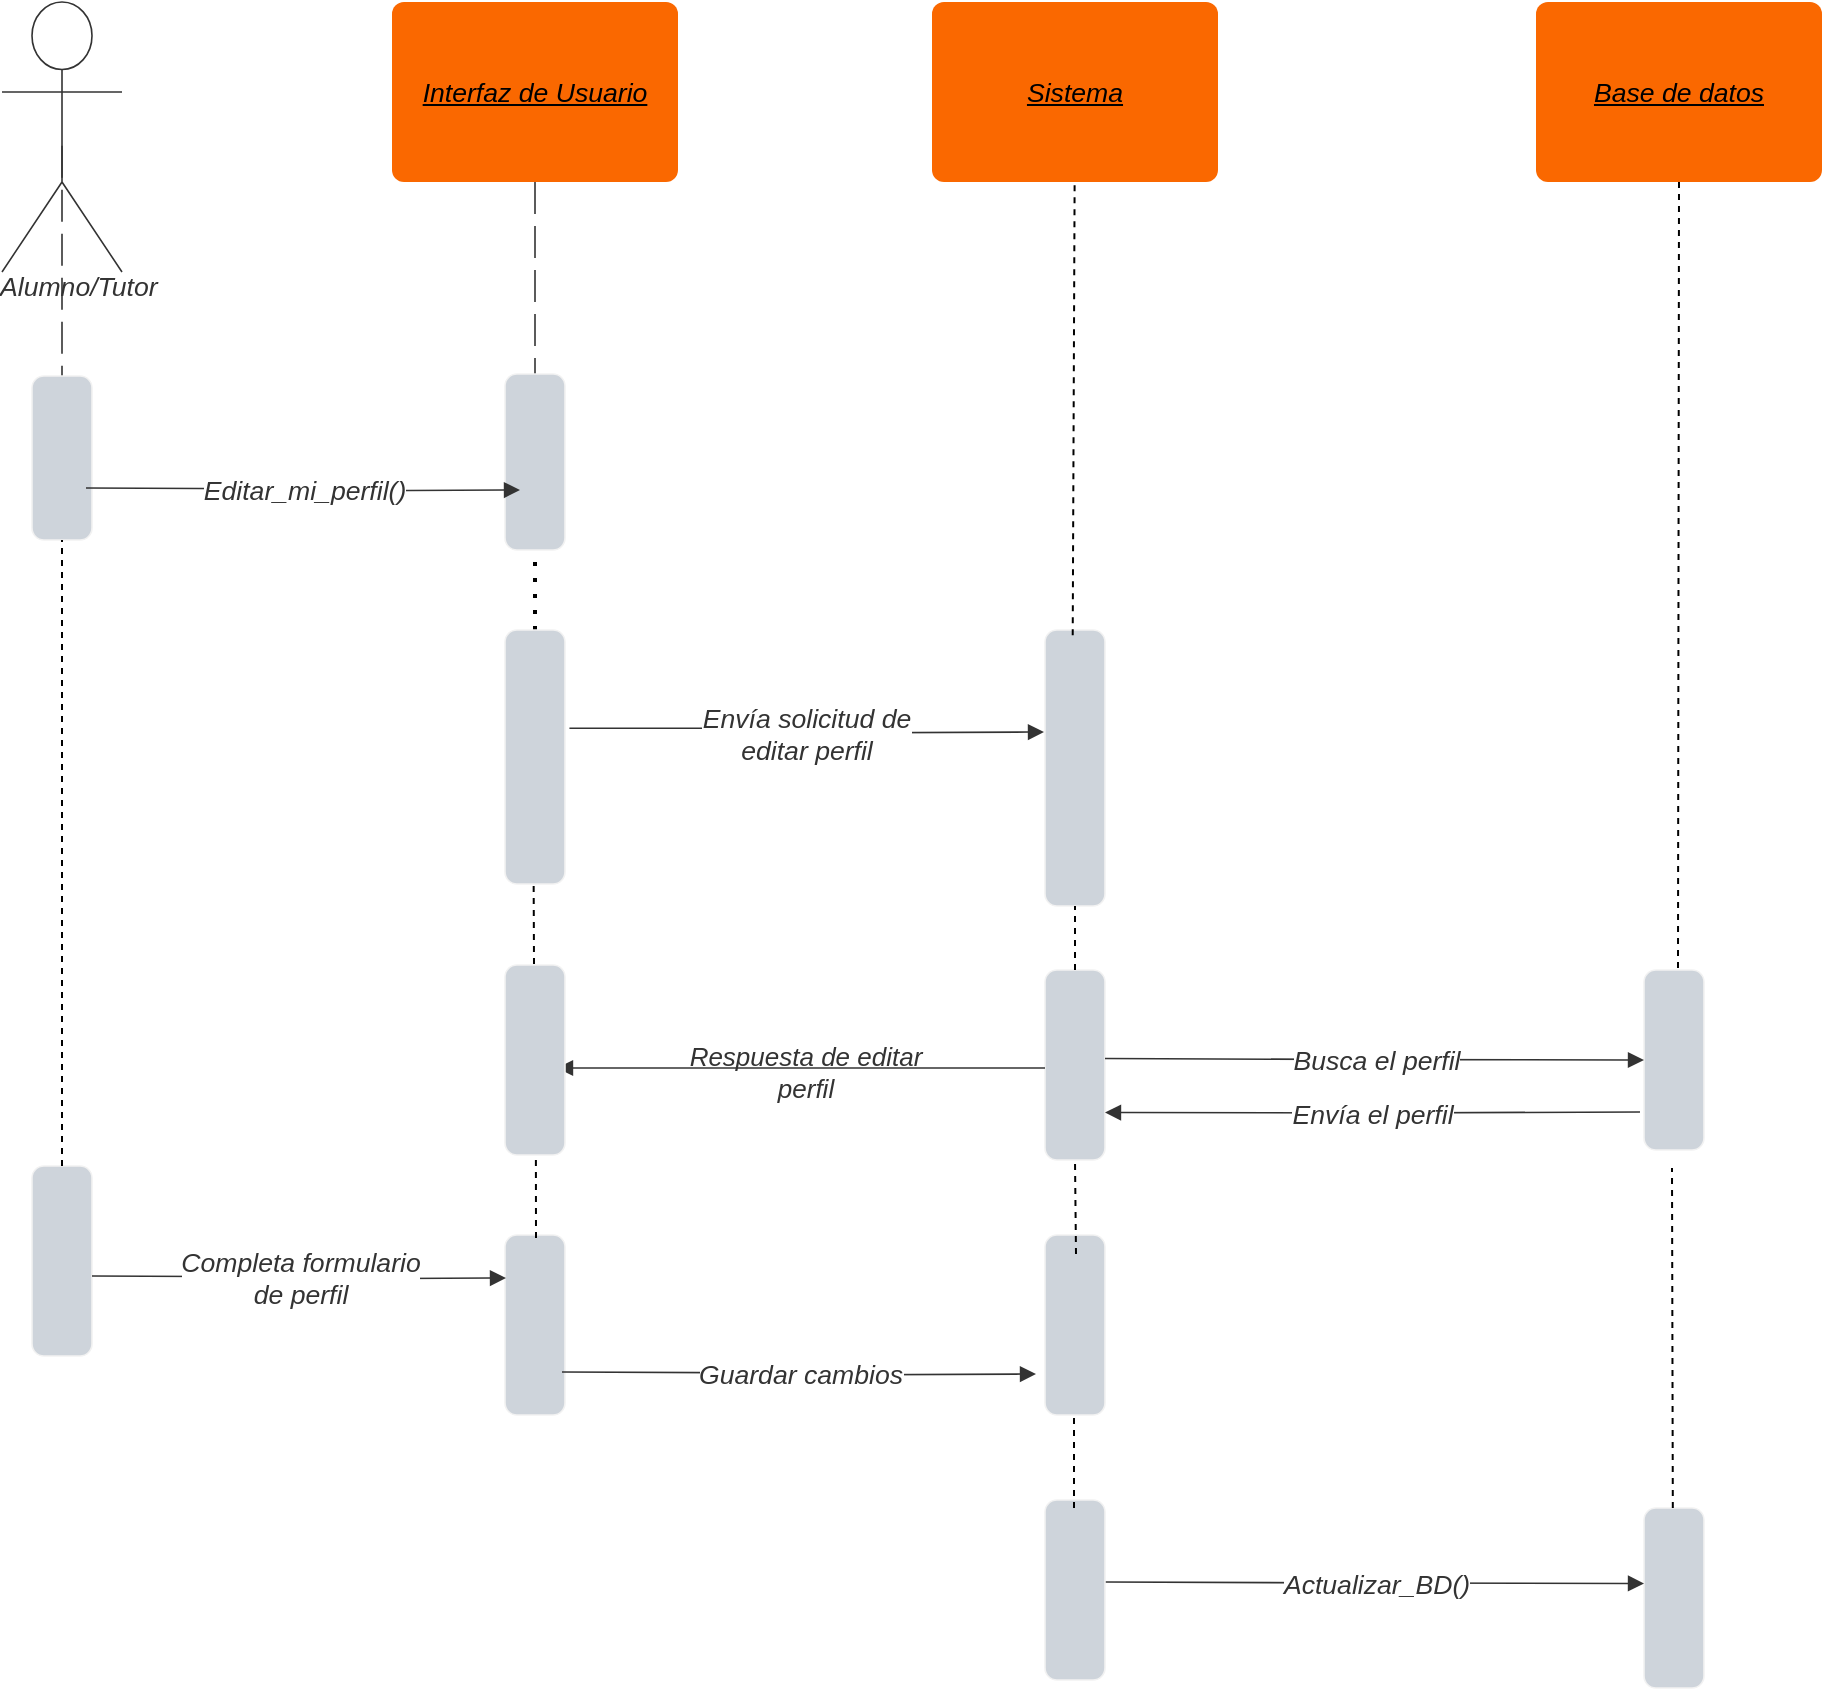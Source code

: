 <mxfile version="22.0.4" type="github">
  <diagram name="Page-1" id="Tl8371pRQ4qdyGzqlH_H">
    <mxGraphModel dx="1300" dy="1148" grid="0" gridSize="10" guides="1" tooltips="1" connect="1" arrows="1" fold="1" page="0" pageScale="1" pageWidth="827" pageHeight="1169" math="0" shadow="0">
      <root>
        <mxCell id="0" />
        <mxCell id="1" parent="0" />
        <mxCell id="PGohspMQ6SeJ0ud94fdg-1" value="Interfaz de Usuario" style="html=1;overflow=block;blockSpacing=1;whiteSpace=wrap;fontSize=13.3;fontColor=#000000;fontStyle=6;align=center;spacing=0;strokeOpacity=0;fillOpacity=100;rounded=1;absoluteArcSize=1;arcSize=12;fillColor=#fa6800;strokeWidth=0.8;strokeColor=#C73500;" vertex="1" parent="1">
          <mxGeometry x="1151" y="258" width="143" height="90" as="geometry" />
        </mxCell>
        <mxCell id="PGohspMQ6SeJ0ud94fdg-2" value="Sistema" style="html=1;overflow=block;blockSpacing=1;whiteSpace=wrap;fontSize=13.3;fontColor=#000000;fontStyle=6;align=center;spacing=0;strokeOpacity=0;fillOpacity=100;rounded=1;absoluteArcSize=1;arcSize=12;fillColor=#fa6800;strokeWidth=0.8;strokeColor=#C73500;" vertex="1" parent="1">
          <mxGeometry x="1421" y="258" width="143" height="90" as="geometry" />
        </mxCell>
        <mxCell id="PGohspMQ6SeJ0ud94fdg-3" value="Alumno/Tutor" style="html=1;overflow=block;blockSpacing=1;shape=umlActor;labelPosition=center;verticalLabelPosition=bottom;verticalAlign=top;whiteSpace=nowrap;fontSize=13.3;fontColor=#333333;fontStyle=2;align=center;spacing=0;strokeColor=#333333;strokeOpacity=100;fillOpacity=100;rounded=1;absoluteArcSize=1;arcSize=12;fillColor=#ffffff;strokeWidth=0.8;lucidId=Yu5MdgyV5tNR;" vertex="1" parent="1">
          <mxGeometry x="956" y="258" width="60" height="135" as="geometry" />
        </mxCell>
        <mxCell id="PGohspMQ6SeJ0ud94fdg-4" value="" style="html=1;jettySize=18;whiteSpace=wrap;fontSize=13;strokeColor=#333333;strokeOpacity=100;strokeWidth=0.8;rounded=1;arcSize=10;edgeStyle=orthogonalEdgeStyle;startArrow=none;endArrow=block;endFill=1;exitX=1.074;exitY=0.387;exitPerimeter=0;lucidId=Yu5M8hheeUyh;exitDx=0;exitDy=0;" edge="1" parent="1" source="PGohspMQ6SeJ0ud94fdg-18">
          <mxGeometry width="100" height="100" relative="1" as="geometry">
            <Array as="points" />
            <mxPoint x="1477" y="623" as="targetPoint" />
          </mxGeometry>
        </mxCell>
        <mxCell id="PGohspMQ6SeJ0ud94fdg-5" value="Envía solicitud de &lt;br&gt;editar perfil" style="text;html=1;resizable=0;labelBackgroundColor=default;align=center;verticalAlign=middle;fontStyle=2;fontColor=#333333;fontSize=13.3;" vertex="1" parent="PGohspMQ6SeJ0ud94fdg-4">
          <mxGeometry relative="1" as="geometry">
            <mxPoint as="offset" />
          </mxGeometry>
        </mxCell>
        <mxCell id="PGohspMQ6SeJ0ud94fdg-6" value="" style="html=1;jettySize=18;whiteSpace=wrap;fontSize=13;fontFamily=helvetica;strokeColor=#333333;strokeOpacity=100;dashed=1;fixDash=1;dashPattern=16 6;strokeWidth=0.8;rounded=0;startArrow=none;endArrow=none;exitX=0.5;exitY=1;exitPerimeter=0;entryX=0.5;entryY=0.432;entryPerimeter=0;lucidId=Yu5M4GIAFP0a;" edge="1" parent="1" source="PGohspMQ6SeJ0ud94fdg-1" target="PGohspMQ6SeJ0ud94fdg-7">
          <mxGeometry width="100" height="100" relative="1" as="geometry">
            <Array as="points" />
            <mxPoint x="1223" y="348" as="sourcePoint" />
            <mxPoint x="1222.5" y="957.92" as="targetPoint" />
          </mxGeometry>
        </mxCell>
        <mxCell id="PGohspMQ6SeJ0ud94fdg-7" value="" style="html=1;overflow=block;blockSpacing=1;whiteSpace=wrap;fontSize=13;spacing=0;strokeColor=#f2f2f2;strokeOpacity=100;fillOpacity=100;rounded=1;absoluteArcSize=1;arcSize=12;fillColor=#ced4db;strokeWidth=0.8;lucidId=Yu5MhR-oMSno;" vertex="1" parent="1">
          <mxGeometry x="1207.5" y="444" width="30" height="88" as="geometry" />
        </mxCell>
        <mxCell id="PGohspMQ6SeJ0ud94fdg-8" value="" style="html=1;jettySize=18;whiteSpace=wrap;fontSize=13;strokeColor=#333333;strokeOpacity=100;dashed=1;fixDash=1;dashPattern=16 6;strokeWidth=0.8;rounded=1;arcSize=10;edgeStyle=orthogonalEdgeStyle;startArrow=none;endArrow=none;exitX=0.5;exitY=0.532;exitPerimeter=0;lucidId=Yu5Migy3NWk_;" edge="1" parent="1" source="PGohspMQ6SeJ0ud94fdg-3" target="PGohspMQ6SeJ0ud94fdg-9">
          <mxGeometry width="100" height="100" relative="1" as="geometry">
            <Array as="points" />
            <mxPoint x="991" y="686" as="targetPoint" />
            <mxPoint x="986" y="358" as="sourcePoint" />
          </mxGeometry>
        </mxCell>
        <mxCell id="PGohspMQ6SeJ0ud94fdg-9" value="" style="html=1;overflow=block;blockSpacing=1;whiteSpace=wrap;fontSize=13;spacing=0;strokeColor=#f2f2f2;strokeOpacity=100;fillOpacity=100;rounded=1;absoluteArcSize=1;arcSize=12;fillColor=#ced4db;strokeWidth=0.8;lucidId=Yu5MhR-oMSno;" vertex="1" parent="1">
          <mxGeometry x="971" y="445" width="30" height="82" as="geometry" />
        </mxCell>
        <mxCell id="PGohspMQ6SeJ0ud94fdg-10" value="" style="points=[[1.013,0.586,0]];html=1;overflow=block;blockSpacing=1;whiteSpace=wrap;fontSize=13;spacing=0;strokeColor=#f2f2f2;strokeOpacity=100;fillOpacity=100;rounded=1;absoluteArcSize=1;arcSize=12;fillColor=#ced4db;strokeWidth=0.8;lucidId=Yu5MsRc69goB;" vertex="1" parent="1">
          <mxGeometry x="1477.5" y="572" width="30" height="138" as="geometry" />
        </mxCell>
        <mxCell id="PGohspMQ6SeJ0ud94fdg-11" value="" style="html=1;jettySize=18;whiteSpace=wrap;fontSize=13;strokeColor=#333333;strokeOpacity=100;strokeWidth=0.8;rounded=1;arcSize=10;edgeStyle=orthogonalEdgeStyle;startArrow=none;endArrow=block;endFill=1;lucidId=Yu5M0A2JVvTe;" edge="1" parent="1">
          <mxGeometry width="100" height="100" relative="1" as="geometry">
            <Array as="points" />
            <mxPoint x="998" y="501" as="sourcePoint" />
            <mxPoint x="1215" y="502" as="targetPoint" />
          </mxGeometry>
        </mxCell>
        <mxCell id="PGohspMQ6SeJ0ud94fdg-12" value="Editar_mi_perfil()" style="text;html=1;resizable=0;labelBackgroundColor=default;align=center;verticalAlign=middle;fontStyle=2;fontColor=#333333;fontSize=13.3;" vertex="1" parent="PGohspMQ6SeJ0ud94fdg-11">
          <mxGeometry relative="1" as="geometry">
            <mxPoint as="offset" />
          </mxGeometry>
        </mxCell>
        <mxCell id="PGohspMQ6SeJ0ud94fdg-14" value="&lt;div style=&quot;text-align: center;&quot;&gt;&lt;font color=&quot;#333333&quot;&gt;&lt;span style=&quot;background-color: rgb(255, 255, 255);&quot;&gt;&lt;i style=&quot;&quot;&gt;&lt;span style=&quot;font-size: 13px;&quot;&gt;Respuesta de editar perfil&lt;/span&gt;&lt;/i&gt;&lt;/span&gt;&lt;/font&gt;&lt;/div&gt;" style="text;whiteSpace=wrap;html=1;" vertex="1" parent="1">
          <mxGeometry x="1293.0" y="770.5" width="128" height="38" as="geometry" />
        </mxCell>
        <mxCell id="PGohspMQ6SeJ0ud94fdg-15" value="" style="html=1;overflow=block;blockSpacing=1;whiteSpace=wrap;fontSize=13;spacing=0;strokeColor=#f2f2f2;strokeOpacity=100;fillOpacity=100;rounded=1;absoluteArcSize=1;arcSize=12;fillColor=#ced4db;strokeWidth=0.8;lucidId=Yu5MydJHa4al;" vertex="1" parent="1">
          <mxGeometry x="1477.5" y="742" width="30" height="95" as="geometry" />
        </mxCell>
        <mxCell id="PGohspMQ6SeJ0ud94fdg-16" value="" style="endArrow=none;dashed=1;html=1;dashPattern=1 3;strokeWidth=2;rounded=0;entryX=0.5;entryY=1;entryDx=0;entryDy=0;exitX=0.5;exitY=0;exitDx=0;exitDy=0;" edge="1" parent="1" source="PGohspMQ6SeJ0ud94fdg-18" target="PGohspMQ6SeJ0ud94fdg-7">
          <mxGeometry width="50" height="50" relative="1" as="geometry">
            <mxPoint x="1197.5" y="745" as="sourcePoint" />
            <mxPoint x="1247.5" y="695" as="targetPoint" />
          </mxGeometry>
        </mxCell>
        <mxCell id="PGohspMQ6SeJ0ud94fdg-17" value="" style="endArrow=none;dashed=1;html=1;rounded=0;exitX=0.5;exitY=0;exitDx=0;exitDy=0;" edge="1" parent="1" source="PGohspMQ6SeJ0ud94fdg-15" target="PGohspMQ6SeJ0ud94fdg-10">
          <mxGeometry width="50" height="50" relative="1" as="geometry">
            <mxPoint x="1445" y="764" as="sourcePoint" />
            <mxPoint x="1495" y="714" as="targetPoint" />
          </mxGeometry>
        </mxCell>
        <mxCell id="PGohspMQ6SeJ0ud94fdg-18" value="" style="html=1;overflow=block;blockSpacing=1;whiteSpace=wrap;fontSize=13;spacing=0;strokeColor=#f2f2f2;strokeOpacity=100;fillOpacity=100;rounded=1;absoluteArcSize=1;arcSize=12;fillColor=#ced4db;strokeWidth=0.8;lucidId=Yu5MhR-oMSno;" vertex="1" parent="1">
          <mxGeometry x="1207.5" y="572" width="30" height="127" as="geometry" />
        </mxCell>
        <mxCell id="PGohspMQ6SeJ0ud94fdg-19" value="" style="endArrow=none;dashed=1;html=1;rounded=0;exitX=0.462;exitY=0.019;exitDx=0;exitDy=0;exitPerimeter=0;" edge="1" parent="1" source="PGohspMQ6SeJ0ud94fdg-10" target="PGohspMQ6SeJ0ud94fdg-2">
          <mxGeometry width="50" height="50" relative="1" as="geometry">
            <mxPoint x="1492.05" y="556" as="sourcePoint" />
            <mxPoint x="1492.05" y="524" as="targetPoint" />
          </mxGeometry>
        </mxCell>
        <mxCell id="PGohspMQ6SeJ0ud94fdg-21" value="Base de datos" style="html=1;overflow=block;blockSpacing=1;whiteSpace=wrap;fontSize=13.3;fontColor=#000000;fontStyle=6;align=center;spacing=0;strokeOpacity=0;fillOpacity=100;rounded=1;absoluteArcSize=1;arcSize=12;fillColor=#fa6800;strokeWidth=0.8;strokeColor=#C73500;" vertex="1" parent="1">
          <mxGeometry x="1723" y="258" width="143" height="90" as="geometry" />
        </mxCell>
        <mxCell id="PGohspMQ6SeJ0ud94fdg-22" value="" style="html=1;overflow=block;blockSpacing=1;whiteSpace=wrap;fontSize=13;spacing=0;strokeColor=#f2f2f2;strokeOpacity=100;fillOpacity=100;rounded=1;absoluteArcSize=1;arcSize=12;fillColor=#ced4db;strokeWidth=0.8;lucidId=Yu5MydJHa4al;" vertex="1" parent="1">
          <mxGeometry x="1777" y="742" width="30" height="90" as="geometry" />
        </mxCell>
        <mxCell id="PGohspMQ6SeJ0ud94fdg-24" value="" style="html=1;overflow=block;blockSpacing=1;whiteSpace=wrap;fontSize=13;spacing=0;strokeColor=#f2f2f2;strokeOpacity=100;fillOpacity=100;rounded=1;absoluteArcSize=1;arcSize=12;fillColor=#ced4db;strokeWidth=0.8;lucidId=Yu5MydJHa4al;" vertex="1" parent="1">
          <mxGeometry x="1477.5" y="874.5" width="30" height="90" as="geometry" />
        </mxCell>
        <mxCell id="PGohspMQ6SeJ0ud94fdg-25" value="" style="html=1;jettySize=18;whiteSpace=wrap;fontSize=13;strokeColor=#333333;strokeOpacity=100;strokeWidth=0.8;rounded=1;arcSize=10;edgeStyle=orthogonalEdgeStyle;startArrow=none;endArrow=block;endFill=1;lucidId=Yu5M0A2JVvTe;entryX=0;entryY=0.5;entryDx=0;entryDy=0;" edge="1" parent="1" target="PGohspMQ6SeJ0ud94fdg-22">
          <mxGeometry width="100" height="100" relative="1" as="geometry">
            <Array as="points" />
            <mxPoint x="1507.5" y="786.25" as="sourcePoint" />
            <mxPoint x="1724.5" y="787.25" as="targetPoint" />
          </mxGeometry>
        </mxCell>
        <mxCell id="PGohspMQ6SeJ0ud94fdg-26" value="Busca el perfil" style="text;html=1;resizable=0;labelBackgroundColor=default;align=center;verticalAlign=middle;fontStyle=2;fontColor=#333333;fontSize=13.3;" vertex="1" parent="PGohspMQ6SeJ0ud94fdg-25">
          <mxGeometry relative="1" as="geometry">
            <mxPoint as="offset" />
          </mxGeometry>
        </mxCell>
        <mxCell id="PGohspMQ6SeJ0ud94fdg-27" value="" style="html=1;jettySize=18;whiteSpace=wrap;fontSize=13;strokeColor=#333333;strokeOpacity=100;strokeWidth=0.8;rounded=1;arcSize=10;edgeStyle=orthogonalEdgeStyle;startArrow=none;endArrow=block;endFill=1;lucidId=Yu5M0A2JVvTe;entryX=1;entryY=0.75;entryDx=0;entryDy=0;" edge="1" parent="1" target="PGohspMQ6SeJ0ud94fdg-15">
          <mxGeometry width="100" height="100" relative="1" as="geometry">
            <Array as="points" />
            <mxPoint x="1775" y="813" as="sourcePoint" />
            <mxPoint x="1791" y="866" as="targetPoint" />
          </mxGeometry>
        </mxCell>
        <mxCell id="PGohspMQ6SeJ0ud94fdg-28" value="Envía el perfil" style="text;html=1;resizable=0;labelBackgroundColor=default;align=center;verticalAlign=middle;fontStyle=2;fontColor=#333333;fontSize=13.3;" vertex="1" parent="PGohspMQ6SeJ0ud94fdg-27">
          <mxGeometry relative="1" as="geometry">
            <mxPoint as="offset" />
          </mxGeometry>
        </mxCell>
        <mxCell id="PGohspMQ6SeJ0ud94fdg-29" value="" style="endArrow=none;dashed=1;html=1;rounded=0;entryX=0.5;entryY=1;entryDx=0;entryDy=0;" edge="1" parent="1" target="PGohspMQ6SeJ0ud94fdg-21">
          <mxGeometry width="50" height="50" relative="1" as="geometry">
            <mxPoint x="1794" y="741" as="sourcePoint" />
            <mxPoint x="1794.26" y="697" as="targetPoint" />
          </mxGeometry>
        </mxCell>
        <mxCell id="PGohspMQ6SeJ0ud94fdg-32" value="" style="html=1;overflow=block;blockSpacing=1;whiteSpace=wrap;fontSize=13;spacing=0;strokeColor=#f2f2f2;strokeOpacity=100;fillOpacity=100;rounded=1;absoluteArcSize=1;arcSize=12;fillColor=#ced4db;strokeWidth=0.8;lucidId=Yu5MydJHa4al;" vertex="1" parent="1">
          <mxGeometry x="1207.5" y="874.5" width="30" height="90" as="geometry" />
        </mxCell>
        <mxCell id="PGohspMQ6SeJ0ud94fdg-33" value="" style="endArrow=none;dashed=1;html=1;rounded=0;" edge="1" parent="1">
          <mxGeometry width="50" height="50" relative="1" as="geometry">
            <mxPoint x="1223" y="876" as="sourcePoint" />
            <mxPoint x="1222.94" y="829" as="targetPoint" />
          </mxGeometry>
        </mxCell>
        <mxCell id="PGohspMQ6SeJ0ud94fdg-34" value="" style="endArrow=none;dashed=1;html=1;rounded=0;entryX=0.5;entryY=1;entryDx=0;entryDy=0;" edge="1" parent="1" target="PGohspMQ6SeJ0ud94fdg-15">
          <mxGeometry width="50" height="50" relative="1" as="geometry">
            <mxPoint x="1493" y="884" as="sourcePoint" />
            <mxPoint x="1492.2" y="877" as="targetPoint" />
          </mxGeometry>
        </mxCell>
        <mxCell id="PGohspMQ6SeJ0ud94fdg-35" value="" style="html=1;overflow=block;blockSpacing=1;whiteSpace=wrap;fontSize=13;spacing=0;strokeColor=#f2f2f2;strokeOpacity=100;fillOpacity=100;rounded=1;absoluteArcSize=1;arcSize=12;fillColor=#ced4db;strokeWidth=0.8;lucidId=Yu5MydJHa4al;" vertex="1" parent="1">
          <mxGeometry x="971" y="840" width="30" height="95" as="geometry" />
        </mxCell>
        <mxCell id="PGohspMQ6SeJ0ud94fdg-36" value="" style="endArrow=none;dashed=1;html=1;rounded=0;exitX=0.5;exitY=0;exitDx=0;exitDy=0;entryX=0.5;entryY=1;entryDx=0;entryDy=0;" edge="1" parent="1" source="PGohspMQ6SeJ0ud94fdg-35" target="PGohspMQ6SeJ0ud94fdg-9">
          <mxGeometry width="50" height="50" relative="1" as="geometry">
            <mxPoint x="933" y="750" as="sourcePoint" />
            <mxPoint x="934" y="523" as="targetPoint" />
          </mxGeometry>
        </mxCell>
        <mxCell id="PGohspMQ6SeJ0ud94fdg-37" value="" style="html=1;jettySize=18;whiteSpace=wrap;fontSize=13;strokeColor=#333333;strokeOpacity=100;strokeWidth=0.8;rounded=1;arcSize=10;edgeStyle=orthogonalEdgeStyle;startArrow=none;endArrow=block;endFill=1;lucidId=Yu5M0A2JVvTe;" edge="1" parent="1">
          <mxGeometry width="100" height="100" relative="1" as="geometry">
            <Array as="points" />
            <mxPoint x="1001" y="895" as="sourcePoint" />
            <mxPoint x="1208" y="896" as="targetPoint" />
          </mxGeometry>
        </mxCell>
        <mxCell id="PGohspMQ6SeJ0ud94fdg-38" value="Completa formulario&lt;br&gt;de perfil" style="text;html=1;resizable=0;labelBackgroundColor=default;align=center;verticalAlign=middle;fontStyle=2;fontColor=#333333;fontSize=13.3;" vertex="1" parent="PGohspMQ6SeJ0ud94fdg-37">
          <mxGeometry relative="1" as="geometry">
            <mxPoint as="offset" />
          </mxGeometry>
        </mxCell>
        <mxCell id="PGohspMQ6SeJ0ud94fdg-41" value="" style="html=1;jettySize=18;whiteSpace=wrap;fontSize=13;fontFamily=helvetica;strokeColor=#333333;strokeOpacity=100;strokeWidth=0.8;rounded=0;startArrow=none;endArrow=block;endFill=1;exitX=0;exitY=0.5;lucidId=Yu5MB3FtIlV_;exitDx=0;exitDy=0;entryX=0.953;entryY=0.628;entryDx=0;entryDy=0;entryPerimeter=0;" edge="1" parent="1">
          <mxGeometry width="100" height="100" relative="1" as="geometry">
            <Array as="points" />
            <mxPoint x="1477.5" y="791" as="sourcePoint" />
            <mxPoint x="1233.5" y="791" as="targetPoint" />
          </mxGeometry>
        </mxCell>
        <mxCell id="PGohspMQ6SeJ0ud94fdg-42" value="" style="html=1;overflow=block;blockSpacing=1;whiteSpace=wrap;fontSize=13;spacing=0;strokeColor=#f2f2f2;strokeOpacity=100;fillOpacity=100;rounded=1;absoluteArcSize=1;arcSize=12;fillColor=#ced4db;strokeWidth=0.8;lucidId=Yu5MydJHa4al;" vertex="1" parent="1">
          <mxGeometry x="1207.5" y="739.5" width="30" height="95" as="geometry" />
        </mxCell>
        <mxCell id="PGohspMQ6SeJ0ud94fdg-43" value="" style="endArrow=none;dashed=1;html=1;rounded=0;" edge="1" parent="1">
          <mxGeometry width="50" height="50" relative="1" as="geometry">
            <mxPoint x="1222" y="739" as="sourcePoint" />
            <mxPoint x="1221.83" y="699" as="targetPoint" />
          </mxGeometry>
        </mxCell>
        <mxCell id="PGohspMQ6SeJ0ud94fdg-44" value="" style="html=1;jettySize=18;whiteSpace=wrap;fontSize=13;strokeColor=#333333;strokeOpacity=100;strokeWidth=0.8;rounded=1;arcSize=10;edgeStyle=orthogonalEdgeStyle;startArrow=none;endArrow=block;endFill=1;lucidId=Yu5M0A2JVvTe;" edge="1" parent="1">
          <mxGeometry width="100" height="100" relative="1" as="geometry">
            <Array as="points" />
            <mxPoint x="1236" y="943" as="sourcePoint" />
            <mxPoint x="1473" y="944" as="targetPoint" />
          </mxGeometry>
        </mxCell>
        <mxCell id="PGohspMQ6SeJ0ud94fdg-45" value="Guardar cambios" style="text;html=1;resizable=0;labelBackgroundColor=default;align=center;verticalAlign=middle;fontStyle=2;fontColor=#333333;fontSize=13.3;" vertex="1" parent="PGohspMQ6SeJ0ud94fdg-44">
          <mxGeometry relative="1" as="geometry">
            <mxPoint as="offset" />
          </mxGeometry>
        </mxCell>
        <mxCell id="PGohspMQ6SeJ0ud94fdg-46" value="" style="html=1;overflow=block;blockSpacing=1;whiteSpace=wrap;fontSize=13;spacing=0;strokeColor=#f2f2f2;strokeOpacity=100;fillOpacity=100;rounded=1;absoluteArcSize=1;arcSize=12;fillColor=#ced4db;strokeWidth=0.8;lucidId=Yu5MydJHa4al;" vertex="1" parent="1">
          <mxGeometry x="1777" y="1011" width="30" height="90" as="geometry" />
        </mxCell>
        <mxCell id="PGohspMQ6SeJ0ud94fdg-47" value="" style="html=1;jettySize=18;whiteSpace=wrap;fontSize=13;strokeColor=#333333;strokeOpacity=100;strokeWidth=0.8;rounded=1;arcSize=10;edgeStyle=orthogonalEdgeStyle;startArrow=none;endArrow=block;endFill=1;lucidId=Yu5M0A2JVvTe;entryX=0;entryY=0.5;entryDx=0;entryDy=0;" edge="1" parent="1">
          <mxGeometry width="100" height="100" relative="1" as="geometry">
            <Array as="points" />
            <mxPoint x="1507.5" y="1048" as="sourcePoint" />
            <mxPoint x="1777" y="1048.75" as="targetPoint" />
          </mxGeometry>
        </mxCell>
        <mxCell id="PGohspMQ6SeJ0ud94fdg-48" value="Actualizar_BD()" style="text;html=1;resizable=0;labelBackgroundColor=default;align=center;verticalAlign=middle;fontStyle=2;fontColor=#333333;fontSize=13.3;" vertex="1" parent="PGohspMQ6SeJ0ud94fdg-47">
          <mxGeometry relative="1" as="geometry">
            <mxPoint as="offset" />
          </mxGeometry>
        </mxCell>
        <mxCell id="PGohspMQ6SeJ0ud94fdg-49" value="" style="html=1;overflow=block;blockSpacing=1;whiteSpace=wrap;fontSize=13;spacing=0;strokeColor=#f2f2f2;strokeOpacity=100;fillOpacity=100;rounded=1;absoluteArcSize=1;arcSize=12;fillColor=#ced4db;strokeWidth=0.8;lucidId=Yu5MydJHa4al;" vertex="1" parent="1">
          <mxGeometry x="1477.5" y="1007" width="30" height="90" as="geometry" />
        </mxCell>
        <mxCell id="PGohspMQ6SeJ0ud94fdg-50" value="" style="endArrow=none;dashed=1;html=1;rounded=0;entryX=0.5;entryY=1;entryDx=0;entryDy=0;" edge="1" parent="1">
          <mxGeometry width="50" height="50" relative="1" as="geometry">
            <mxPoint x="1492" y="1011" as="sourcePoint" />
            <mxPoint x="1492" y="964" as="targetPoint" />
          </mxGeometry>
        </mxCell>
        <mxCell id="PGohspMQ6SeJ0ud94fdg-52" value="" style="endArrow=none;dashed=1;html=1;rounded=0;" edge="1" parent="1">
          <mxGeometry width="50" height="50" relative="1" as="geometry">
            <mxPoint x="1791.41" y="1011" as="sourcePoint" />
            <mxPoint x="1791" y="841" as="targetPoint" />
          </mxGeometry>
        </mxCell>
      </root>
    </mxGraphModel>
  </diagram>
</mxfile>
